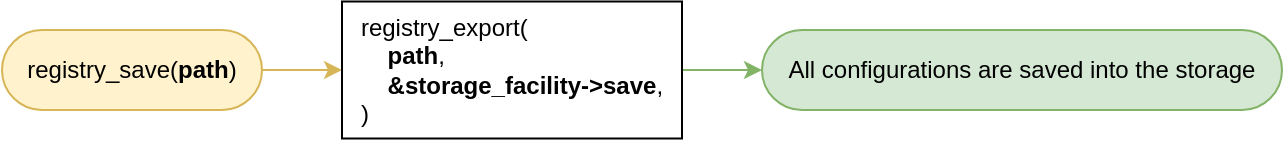 <mxfile>
    <diagram id="fjN8D4Odn0497USpxgly" name="Page-1">
        <mxGraphModel dx="2247" dy="779" grid="1" gridSize="10" guides="1" tooltips="1" connect="1" arrows="1" fold="1" page="1" pageScale="1" pageWidth="1169" pageHeight="827" background="#FFFFFF" math="0" shadow="0">
            <root>
                <mxCell id="0"/>
                <mxCell id="1" parent="0"/>
                <mxCell id="253" style="edgeStyle=elbowEdgeStyle;rounded=0;html=1;fillColor=#fff2cc;strokeColor=#d6b656;" parent="1" source="283" target="282" edge="1">
                    <mxGeometry relative="1" as="geometry">
                        <mxPoint x="-990" y="60" as="sourcePoint"/>
                        <mxPoint x="-950" y="60" as="targetPoint"/>
                    </mxGeometry>
                </mxCell>
                <mxCell id="265" value="All configurations are saved into the storage" style="rounded=1;whiteSpace=wrap;html=1;arcSize=50;fillColor=#d5e8d4;strokeColor=#82b366;" parent="1" vertex="1">
                    <mxGeometry x="-740" y="40" width="260" height="40" as="geometry"/>
                </mxCell>
                <mxCell id="270" value="" style="edgeStyle=elbowEdgeStyle;rounded=0;html=1;fillColor=#d5e8d4;strokeColor=#82b366;" parent="1" source="282" target="265" edge="1">
                    <mxGeometry relative="1" as="geometry">
                        <mxPoint x="-480" y="610.06" as="targetPoint"/>
                        <mxPoint x="-720" y="60" as="sourcePoint"/>
                        <Array as="points">
                            <mxPoint x="-560" y="70"/>
                        </Array>
                    </mxGeometry>
                </mxCell>
                <mxCell id="282" value="&lt;div style=&quot;text-align: left&quot;&gt;registry_export(&lt;br&gt;&lt;b&gt;&amp;nbsp; &amp;nbsp; path&lt;/b&gt;,&lt;br&gt;&amp;nbsp; &amp;nbsp; &lt;b&gt;&amp;amp;storage_facility-&amp;gt;save&lt;/b&gt;,&lt;br&gt;)&lt;/div&gt;" style="rounded=0;whiteSpace=wrap;html=1;" parent="1" vertex="1">
                    <mxGeometry x="-950" y="25.75" width="170" height="68.5" as="geometry"/>
                </mxCell>
                <mxCell id="283" value="registry_save(&lt;b&gt;path&lt;/b&gt;)" style="rounded=1;whiteSpace=wrap;html=1;arcSize=50;fillColor=#fff2cc;strokeColor=#d6b656;" parent="1" vertex="1">
                    <mxGeometry x="-1120" y="40" width="130" height="40" as="geometry"/>
                </mxCell>
            </root>
        </mxGraphModel>
    </diagram>
</mxfile>